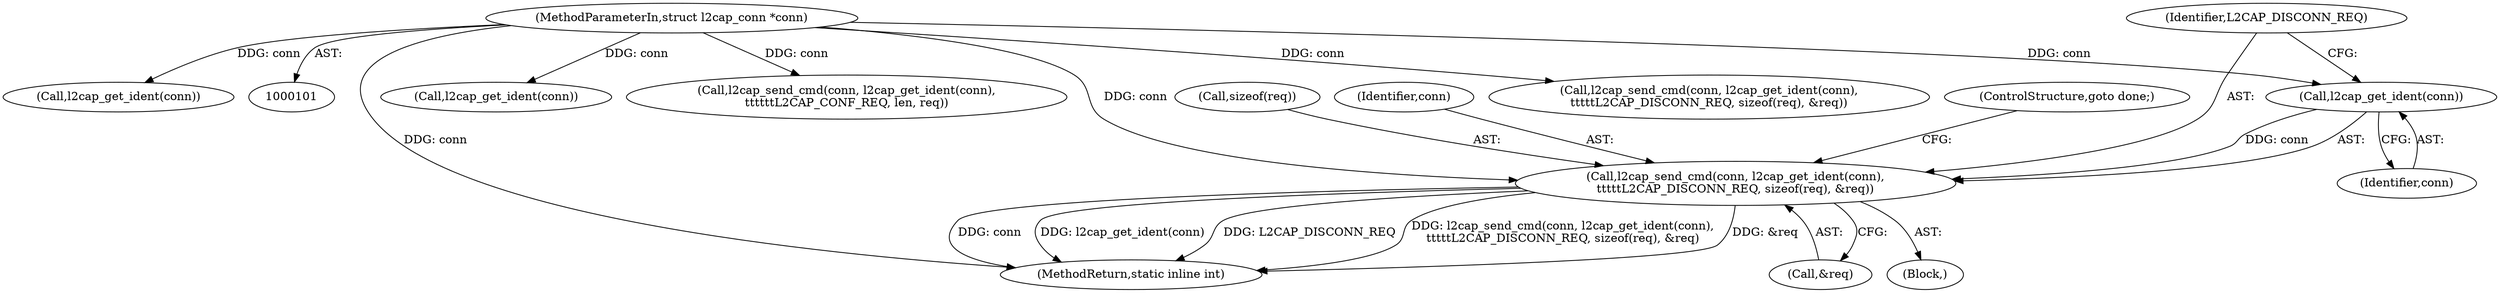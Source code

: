 digraph "0_linux_f2fcfcd670257236ebf2088bbdf26f6a8ef459fe_1@pointer" {
"1000281" [label="(Call,l2cap_get_ident(conn))"];
"1000102" [label="(MethodParameterIn,struct l2cap_conn *conn)"];
"1000279" [label="(Call,l2cap_send_cmd(conn, l2cap_get_ident(conn),\n\t\t\t\t\tL2CAP_DISCONN_REQ, sizeof(req), &req))"];
"1000283" [label="(Identifier,L2CAP_DISCONN_REQ)"];
"1000281" [label="(Call,l2cap_get_ident(conn))"];
"1000286" [label="(Call,&req)"];
"1000320" [label="(MethodReturn,static inline int)"];
"1000284" [label="(Call,sizeof(req))"];
"1000280" [label="(Identifier,conn)"];
"1000102" [label="(MethodParameterIn,struct l2cap_conn *conn)"];
"1000227" [label="(Call,l2cap_get_ident(conn))"];
"1000259" [label="(Block,)"];
"1000225" [label="(Call,l2cap_send_cmd(conn, l2cap_get_ident(conn),\n\t\t\t\t\t\tL2CAP_CONF_REQ, len, req))"];
"1000215" [label="(Call,l2cap_send_cmd(conn, l2cap_get_ident(conn),\n\t\t\t\t\tL2CAP_DISCONN_REQ, sizeof(req), &req))"];
"1000288" [label="(ControlStructure,goto done;)"];
"1000282" [label="(Identifier,conn)"];
"1000279" [label="(Call,l2cap_send_cmd(conn, l2cap_get_ident(conn),\n\t\t\t\t\tL2CAP_DISCONN_REQ, sizeof(req), &req))"];
"1000217" [label="(Call,l2cap_get_ident(conn))"];
"1000281" -> "1000279"  [label="AST: "];
"1000281" -> "1000282"  [label="CFG: "];
"1000282" -> "1000281"  [label="AST: "];
"1000283" -> "1000281"  [label="CFG: "];
"1000281" -> "1000279"  [label="DDG: conn"];
"1000102" -> "1000281"  [label="DDG: conn"];
"1000102" -> "1000101"  [label="AST: "];
"1000102" -> "1000320"  [label="DDG: conn"];
"1000102" -> "1000215"  [label="DDG: conn"];
"1000102" -> "1000217"  [label="DDG: conn"];
"1000102" -> "1000225"  [label="DDG: conn"];
"1000102" -> "1000227"  [label="DDG: conn"];
"1000102" -> "1000279"  [label="DDG: conn"];
"1000279" -> "1000259"  [label="AST: "];
"1000279" -> "1000286"  [label="CFG: "];
"1000280" -> "1000279"  [label="AST: "];
"1000283" -> "1000279"  [label="AST: "];
"1000284" -> "1000279"  [label="AST: "];
"1000286" -> "1000279"  [label="AST: "];
"1000288" -> "1000279"  [label="CFG: "];
"1000279" -> "1000320"  [label="DDG: &req"];
"1000279" -> "1000320"  [label="DDG: conn"];
"1000279" -> "1000320"  [label="DDG: l2cap_get_ident(conn)"];
"1000279" -> "1000320"  [label="DDG: L2CAP_DISCONN_REQ"];
"1000279" -> "1000320"  [label="DDG: l2cap_send_cmd(conn, l2cap_get_ident(conn),\n\t\t\t\t\tL2CAP_DISCONN_REQ, sizeof(req), &req)"];
}
